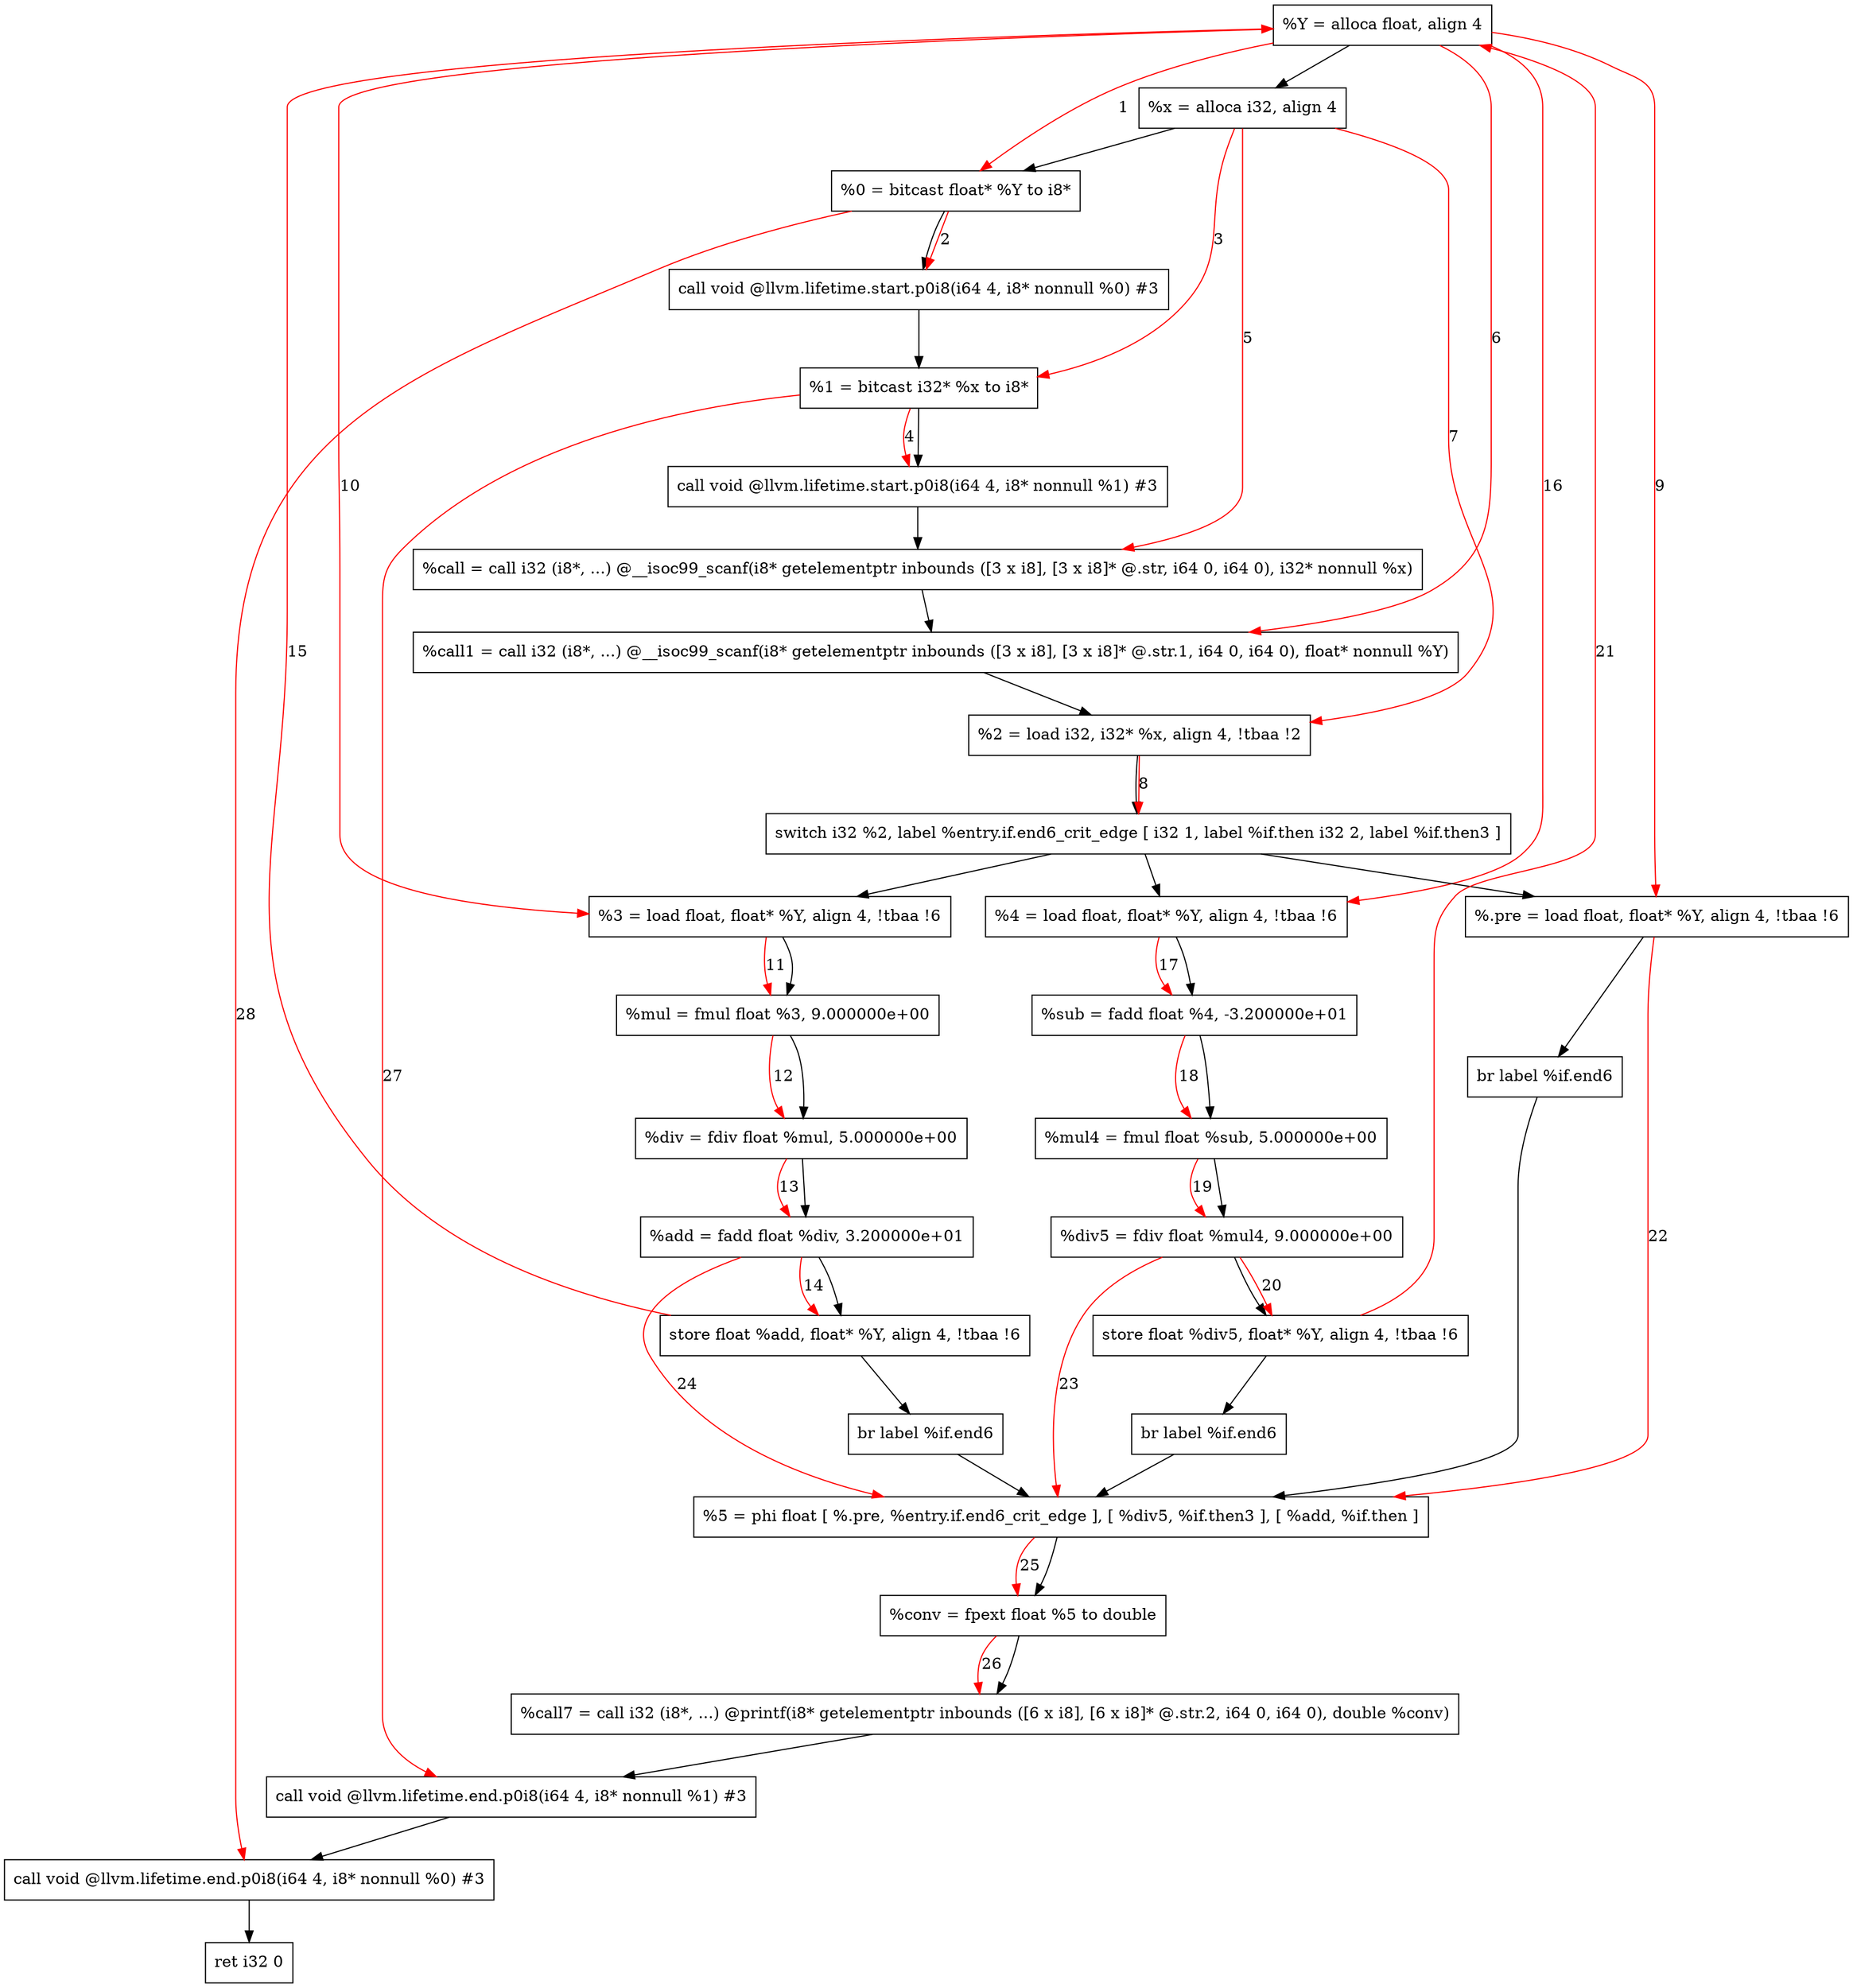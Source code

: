 digraph "CDFG for'func' function" {
	Node0x55f7fc3350c8[shape=record, label="  %Y = alloca float, align 4"]
	Node0x55f7fc335788[shape=record, label="  %x = alloca i32, align 4"]
	Node0x55f7fc335808[shape=record, label="  %0 = bitcast float* %Y to i8*"]
	Node0x55f7fc335c68[shape=record, label="  call void @llvm.lifetime.start.p0i8(i64 4, i8* nonnull %0) #3"]
	Node0x55f7fc335d48[shape=record, label="  %1 = bitcast i32* %x to i8*"]
	Node0x55f7fc335e48[shape=record, label="  call void @llvm.lifetime.start.p0i8(i64 4, i8* nonnull %1) #3"]
	Node0x55f7fc336258[shape=record, label="  %call = call i32 (i8*, ...) @__isoc99_scanf(i8* getelementptr inbounds ([3 x i8], [3 x i8]* @.str, i64 0, i64 0), i32* nonnull %x)"]
	Node0x55f7fc3363c8[shape=record, label="  %call1 = call i32 (i8*, ...) @__isoc99_scanf(i8* getelementptr inbounds ([3 x i8], [3 x i8]* @.str.1, i64 0, i64 0), float* nonnull %Y)"]
	Node0x55f7fc336488[shape=record, label="  %2 = load i32, i32* %x, align 4, !tbaa !2"]
	Node0x55f7fc337678[shape=record, label="  switch i32 %2, label %entry.if.end6_crit_edge [
    i32 1, label %if.then
    i32 2, label %if.then3
  ]"]
	Node0x55f7fc337478[shape=record, label="  %.pre = load float, float* %Y, align 4, !tbaa !6"]
	Node0x55f7fc337948[shape=record, label="  br label %if.end6"]
	Node0x55f7fc337548[shape=record, label="  %3 = load float, float* %Y, align 4, !tbaa !6"]
	Node0x55f7fc338a40[shape=record, label="  %mul = fmul float %3, 9.000000e+00"]
	Node0x55f7fc338b10[shape=record, label="  %div = fdiv float %mul, 5.000000e+00"]
	Node0x55f7fc338be0[shape=record, label="  %add = fadd float %div, 3.200000e+01"]
	Node0x55f7fc338df0[shape=record, label="  store float %add, float* %Y, align 4, !tbaa !6"]
	Node0x55f7fc338e58[shape=record, label="  br label %if.end6"]
	Node0x55f7fc337628[shape=record, label="  %4 = load float, float* %Y, align 4, !tbaa !6"]
	Node0x55f7fc338f80[shape=record, label="  %sub = fadd float %4, -3.200000e+01"]
	Node0x55f7fc339010[shape=record, label="  %mul4 = fmul float %sub, 5.000000e+00"]
	Node0x55f7fc3390a0[shape=record, label="  %div5 = fdiv float %mul4, 9.000000e+00"]
	Node0x55f7fc339110[shape=record, label="  store float %div5, float* %Y, align 4, !tbaa !6"]
	Node0x55f7fc339178[shape=record, label="  br label %if.end6"]
	Node0x55f7fc3391c8[shape=record, label="  %5 = phi float [ %.pre, %entry.if.end6_crit_edge ], [ %div5, %if.then3 ], [ %add, %if.then ]"]
	Node0x55f7fc3378e8[shape=record, label="  %conv = fpext float %5 to double"]
	Node0x55f7fc3393e8[shape=record, label="  %call7 = call i32 (i8*, ...) @printf(i8* getelementptr inbounds ([6 x i8], [6 x i8]* @.str.2, i64 0, i64 0), double %conv)"]
	Node0x55f7fc3395e8[shape=record, label="  call void @llvm.lifetime.end.p0i8(i64 4, i8* nonnull %1) #3"]
	Node0x55f7fc339748[shape=record, label="  call void @llvm.lifetime.end.p0i8(i64 4, i8* nonnull %0) #3"]
	Node0x55f7fc339808[shape=record, label="  ret i32 0"]
	Node0x55f7fc3350c8 -> Node0x55f7fc335788
	Node0x55f7fc335788 -> Node0x55f7fc335808
	Node0x55f7fc335808 -> Node0x55f7fc335c68
	Node0x55f7fc335c68 -> Node0x55f7fc335d48
	Node0x55f7fc335d48 -> Node0x55f7fc335e48
	Node0x55f7fc335e48 -> Node0x55f7fc336258
	Node0x55f7fc336258 -> Node0x55f7fc3363c8
	Node0x55f7fc3363c8 -> Node0x55f7fc336488
	Node0x55f7fc336488 -> Node0x55f7fc337678
	Node0x55f7fc337678 -> Node0x55f7fc337478
	Node0x55f7fc337678 -> Node0x55f7fc337548
	Node0x55f7fc337678 -> Node0x55f7fc337628
	Node0x55f7fc337478 -> Node0x55f7fc337948
	Node0x55f7fc337948 -> Node0x55f7fc3391c8
	Node0x55f7fc337548 -> Node0x55f7fc338a40
	Node0x55f7fc338a40 -> Node0x55f7fc338b10
	Node0x55f7fc338b10 -> Node0x55f7fc338be0
	Node0x55f7fc338be0 -> Node0x55f7fc338df0
	Node0x55f7fc338df0 -> Node0x55f7fc338e58
	Node0x55f7fc338e58 -> Node0x55f7fc3391c8
	Node0x55f7fc337628 -> Node0x55f7fc338f80
	Node0x55f7fc338f80 -> Node0x55f7fc339010
	Node0x55f7fc339010 -> Node0x55f7fc3390a0
	Node0x55f7fc3390a0 -> Node0x55f7fc339110
	Node0x55f7fc339110 -> Node0x55f7fc339178
	Node0x55f7fc339178 -> Node0x55f7fc3391c8
	Node0x55f7fc3391c8 -> Node0x55f7fc3378e8
	Node0x55f7fc3378e8 -> Node0x55f7fc3393e8
	Node0x55f7fc3393e8 -> Node0x55f7fc3395e8
	Node0x55f7fc3395e8 -> Node0x55f7fc339748
	Node0x55f7fc339748 -> Node0x55f7fc339808
edge [color=red]
	Node0x55f7fc3350c8 -> Node0x55f7fc335808[label="1"]
	Node0x55f7fc335808 -> Node0x55f7fc335c68[label="2"]
	Node0x55f7fc335788 -> Node0x55f7fc335d48[label="3"]
	Node0x55f7fc335d48 -> Node0x55f7fc335e48[label="4"]
	Node0x55f7fc335788 -> Node0x55f7fc336258[label="5"]
	Node0x55f7fc3350c8 -> Node0x55f7fc3363c8[label="6"]
	Node0x55f7fc335788 -> Node0x55f7fc336488[label="7"]
	Node0x55f7fc336488 -> Node0x55f7fc337678[label="8"]
	Node0x55f7fc3350c8 -> Node0x55f7fc337478[label="9"]
	Node0x55f7fc3350c8 -> Node0x55f7fc337548[label="10"]
	Node0x55f7fc337548 -> Node0x55f7fc338a40[label="11"]
	Node0x55f7fc338a40 -> Node0x55f7fc338b10[label="12"]
	Node0x55f7fc338b10 -> Node0x55f7fc338be0[label="13"]
	Node0x55f7fc338be0 -> Node0x55f7fc338df0[label="14"]
	Node0x55f7fc338df0 -> Node0x55f7fc3350c8[label="15"]
	Node0x55f7fc3350c8 -> Node0x55f7fc337628[label="16"]
	Node0x55f7fc337628 -> Node0x55f7fc338f80[label="17"]
	Node0x55f7fc338f80 -> Node0x55f7fc339010[label="18"]
	Node0x55f7fc339010 -> Node0x55f7fc3390a0[label="19"]
	Node0x55f7fc3390a0 -> Node0x55f7fc339110[label="20"]
	Node0x55f7fc339110 -> Node0x55f7fc3350c8[label="21"]
	Node0x55f7fc337478 -> Node0x55f7fc3391c8[label="22"]
	Node0x55f7fc3390a0 -> Node0x55f7fc3391c8[label="23"]
	Node0x55f7fc338be0 -> Node0x55f7fc3391c8[label="24"]
	Node0x55f7fc3391c8 -> Node0x55f7fc3378e8[label="25"]
	Node0x55f7fc3378e8 -> Node0x55f7fc3393e8[label="26"]
	Node0x55f7fc335d48 -> Node0x55f7fc3395e8[label="27"]
	Node0x55f7fc335808 -> Node0x55f7fc339748[label="28"]
}
